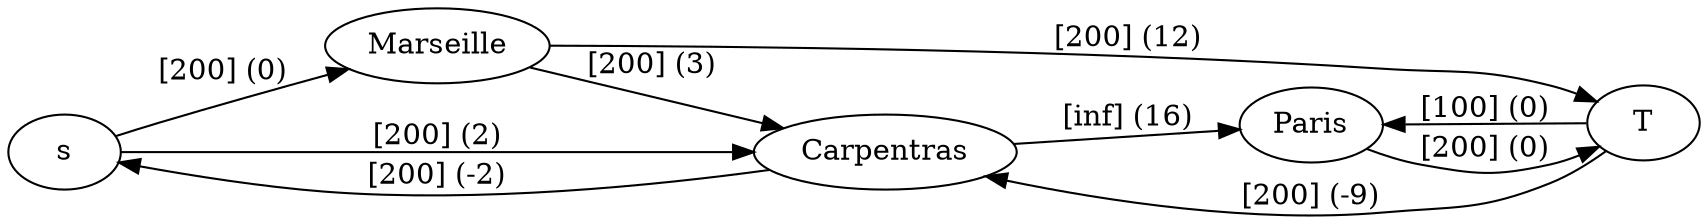 digraph PASS {
  rankdir = LR
  s -> Marseille [label = "[200] (0)"]
  s -> Carpentras [label = "[200] (2)"]
  Carpentras -> s [label = "[200] (-2)"]
  Marseille -> Carpentras [label = "[200] (3)"]
  Carpentras -> Paris [label = "[inf] (16)"]
  T -> Carpentras [label = "[200] (-9)"]
  Marseille -> T [label = "[200] (12)"]
  T -> Paris [label = "[100] (0)"]
  Paris -> T [label = "[200] (0)"]
}
